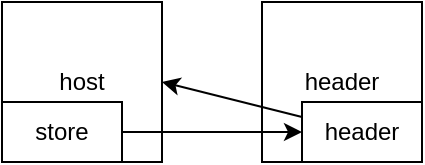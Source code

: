 <mxfile>
    <diagram id="rHV14uoAvOyv-C-9-kxV" name="Page-1">
        <mxGraphModel dx="399" dy="317" grid="1" gridSize="10" guides="1" tooltips="1" connect="1" arrows="1" fold="1" page="1" pageScale="1" pageWidth="827" pageHeight="1169" math="0" shadow="0">
            <root>
                <mxCell id="0"/>
                <mxCell id="1" parent="0"/>
                <mxCell id="2" value="host" style="whiteSpace=wrap;html=1;aspect=fixed;" vertex="1" parent="1">
                    <mxGeometry x="70" y="110" width="80" height="80" as="geometry"/>
                </mxCell>
                <mxCell id="3" value="header" style="whiteSpace=wrap;html=1;aspect=fixed;" vertex="1" parent="1">
                    <mxGeometry x="200" y="110" width="80" height="80" as="geometry"/>
                </mxCell>
                <mxCell id="7" style="edgeStyle=none;html=1;entryX=1;entryY=0.5;entryDx=0;entryDy=0;" edge="1" parent="1" source="5" target="2">
                    <mxGeometry relative="1" as="geometry"/>
                </mxCell>
                <mxCell id="5" value="header" style="rounded=0;whiteSpace=wrap;html=1;" vertex="1" parent="1">
                    <mxGeometry x="220" y="160" width="60" height="30" as="geometry"/>
                </mxCell>
                <mxCell id="8" style="edgeStyle=none;html=1;entryX=0;entryY=0.5;entryDx=0;entryDy=0;" edge="1" parent="1" source="6" target="5">
                    <mxGeometry relative="1" as="geometry"/>
                </mxCell>
                <mxCell id="6" value="store" style="rounded=0;whiteSpace=wrap;html=1;" vertex="1" parent="1">
                    <mxGeometry x="70" y="160" width="60" height="30" as="geometry"/>
                </mxCell>
            </root>
        </mxGraphModel>
    </diagram>
</mxfile>